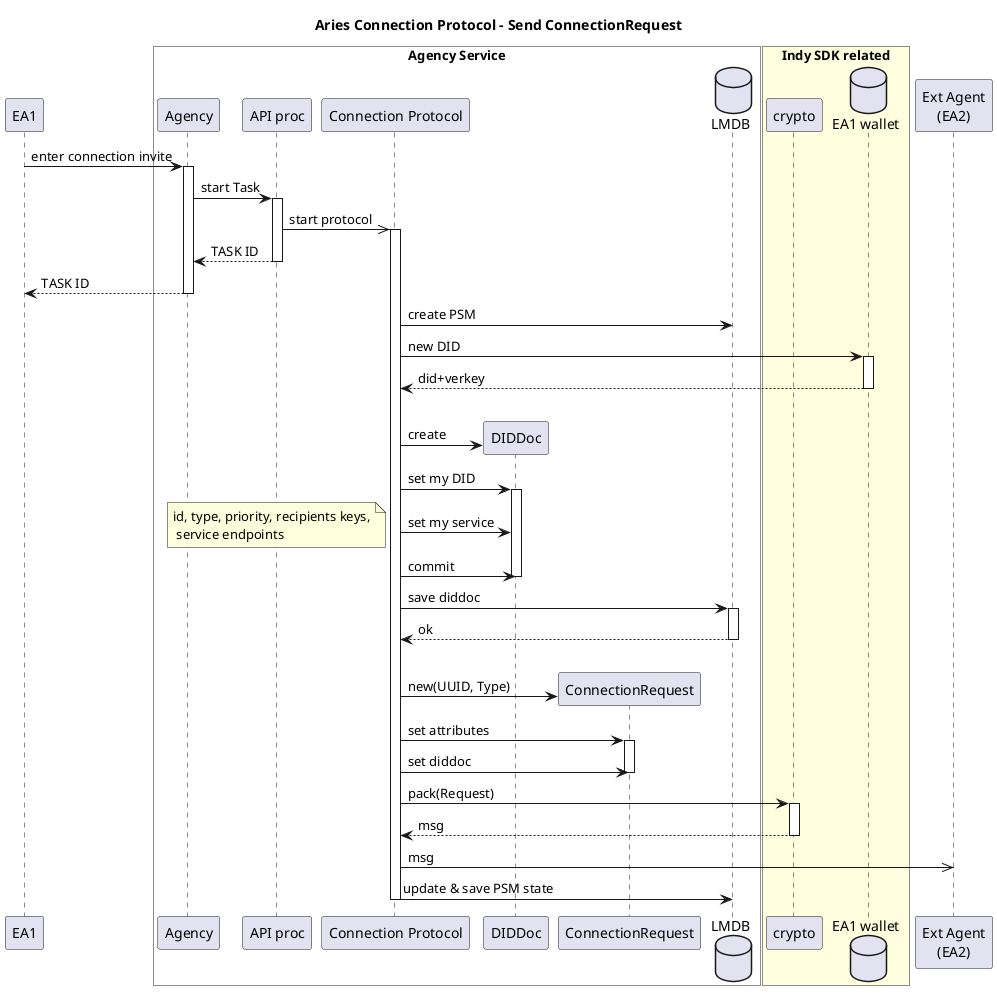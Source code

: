 @startuml
title Aries Connection Protocol - Send ConnectionRequest

participant "Ext Agent\n(EA2)" as EA2 order 300

box "Agency Service" #white
	DataBase "LMDB" as Bolt order 100
	participant Agency order 10
	Participant "API proc" as API order 15
	Participant "Connection Protocol" as proto order 16
	Participant DIDDoc as doc order 17
	Participant ConnectionRequest as PW order 20
end box

box "Indy SDK related" #lightyellow
	Participant crypto order 190
	Database "EA1 wallet" as wallet order 200
end box

Participant EA1 order 1

EA1 -> Agency ++ : enter connection invite
Agency -> API++ : start Task
API ->> proto: start protocol
activate proto
API --> Agency: TASK ID
deactivate API
Agency --> EA1: TASK ID
deactivate Agency

proto -> Bolt: create PSM
proto -> wallet ++ : new DID
return did+verkey
|||
proto -> doc ** : create
proto -> doc: set my DID
activate doc
proto -> doc: set my service
note left: id, type, priority, recipients keys,\n service endpoints
proto -> doc: commit
deactivate doc
proto -> Bolt ++ : save diddoc
return ok
|||
proto -> PW ** : new(UUID, Type)
proto -> PW : set attributes
activate PW
proto -> PW : set diddoc
deactivate PW
proto -> crypto ++ : pack(Request)
return msg
proto ->> EA2 : msg
proto -> Bolt : update & save PSM state
deactivate proto

@enduml